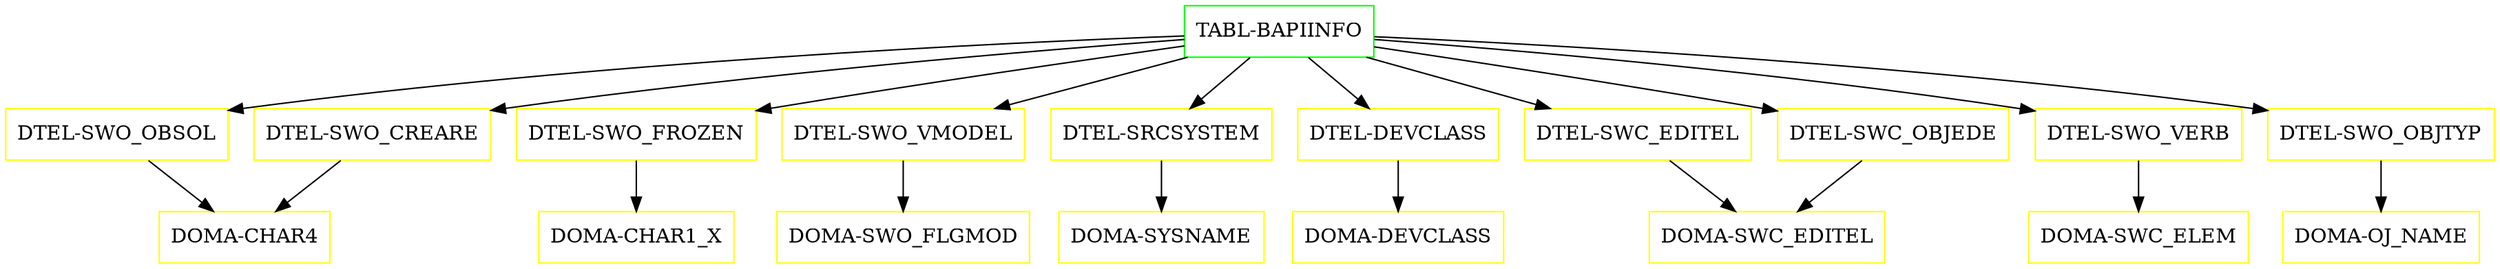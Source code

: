 digraph G {
  "TABL-BAPIINFO" [shape=box,color=green];
  "DTEL-SWO_OBSOL" [shape=box,color=yellow,URL="./DTEL_SWO_OBSOL.html"];
  "DOMA-CHAR4" [shape=box,color=yellow,URL="./DOMA_CHAR4.html"];
  "DTEL-SWO_FROZEN" [shape=box,color=yellow,URL="./DTEL_SWO_FROZEN.html"];
  "DOMA-CHAR1_X" [shape=box,color=yellow,URL="./DOMA_CHAR1_X.html"];
  "DTEL-SWO_VMODEL" [shape=box,color=yellow,URL="./DTEL_SWO_VMODEL.html"];
  "DOMA-SWO_FLGMOD" [shape=box,color=yellow,URL="./DOMA_SWO_FLGMOD.html"];
  "DTEL-SWO_CREARE" [shape=box,color=yellow,URL="./DTEL_SWO_CREARE.html"];
  "DTEL-SRCSYSTEM" [shape=box,color=yellow,URL="./DTEL_SRCSYSTEM.html"];
  "DOMA-SYSNAME" [shape=box,color=yellow,URL="./DOMA_SYSNAME.html"];
  "DTEL-DEVCLASS" [shape=box,color=yellow,URL="./DTEL_DEVCLASS.html"];
  "DOMA-DEVCLASS" [shape=box,color=yellow,URL="./DOMA_DEVCLASS.html"];
  "DTEL-SWC_EDITEL" [shape=box,color=yellow,URL="./DTEL_SWC_EDITEL.html"];
  "DOMA-SWC_EDITEL" [shape=box,color=yellow,URL="./DOMA_SWC_EDITEL.html"];
  "DTEL-SWO_VERB" [shape=box,color=yellow,URL="./DTEL_SWO_VERB.html"];
  "DOMA-SWC_ELEM" [shape=box,color=yellow,URL="./DOMA_SWC_ELEM.html"];
  "DTEL-SWC_OBJEDE" [shape=box,color=yellow,URL="./DTEL_SWC_OBJEDE.html"];
  "DTEL-SWO_OBJTYP" [shape=box,color=yellow,URL="./DTEL_SWO_OBJTYP.html"];
  "DOMA-OJ_NAME" [shape=box,color=yellow,URL="./DOMA_OJ_NAME.html"];
  "TABL-BAPIINFO" -> "DTEL-SWO_OBJTYP";
  "TABL-BAPIINFO" -> "DTEL-SWC_OBJEDE";
  "TABL-BAPIINFO" -> "DTEL-SWO_VERB";
  "TABL-BAPIINFO" -> "DTEL-SWC_EDITEL";
  "TABL-BAPIINFO" -> "DTEL-DEVCLASS";
  "TABL-BAPIINFO" -> "DTEL-SRCSYSTEM";
  "TABL-BAPIINFO" -> "DTEL-SWO_CREARE";
  "TABL-BAPIINFO" -> "DTEL-SWO_VMODEL";
  "TABL-BAPIINFO" -> "DTEL-SWO_FROZEN";
  "TABL-BAPIINFO" -> "DTEL-SWO_OBSOL";
  "DTEL-SWO_OBSOL" -> "DOMA-CHAR4";
  "DTEL-SWO_FROZEN" -> "DOMA-CHAR1_X";
  "DTEL-SWO_VMODEL" -> "DOMA-SWO_FLGMOD";
  "DTEL-SWO_CREARE" -> "DOMA-CHAR4";
  "DTEL-SRCSYSTEM" -> "DOMA-SYSNAME";
  "DTEL-DEVCLASS" -> "DOMA-DEVCLASS";
  "DTEL-SWC_EDITEL" -> "DOMA-SWC_EDITEL";
  "DTEL-SWO_VERB" -> "DOMA-SWC_ELEM";
  "DTEL-SWC_OBJEDE" -> "DOMA-SWC_EDITEL";
  "DTEL-SWO_OBJTYP" -> "DOMA-OJ_NAME";
}
